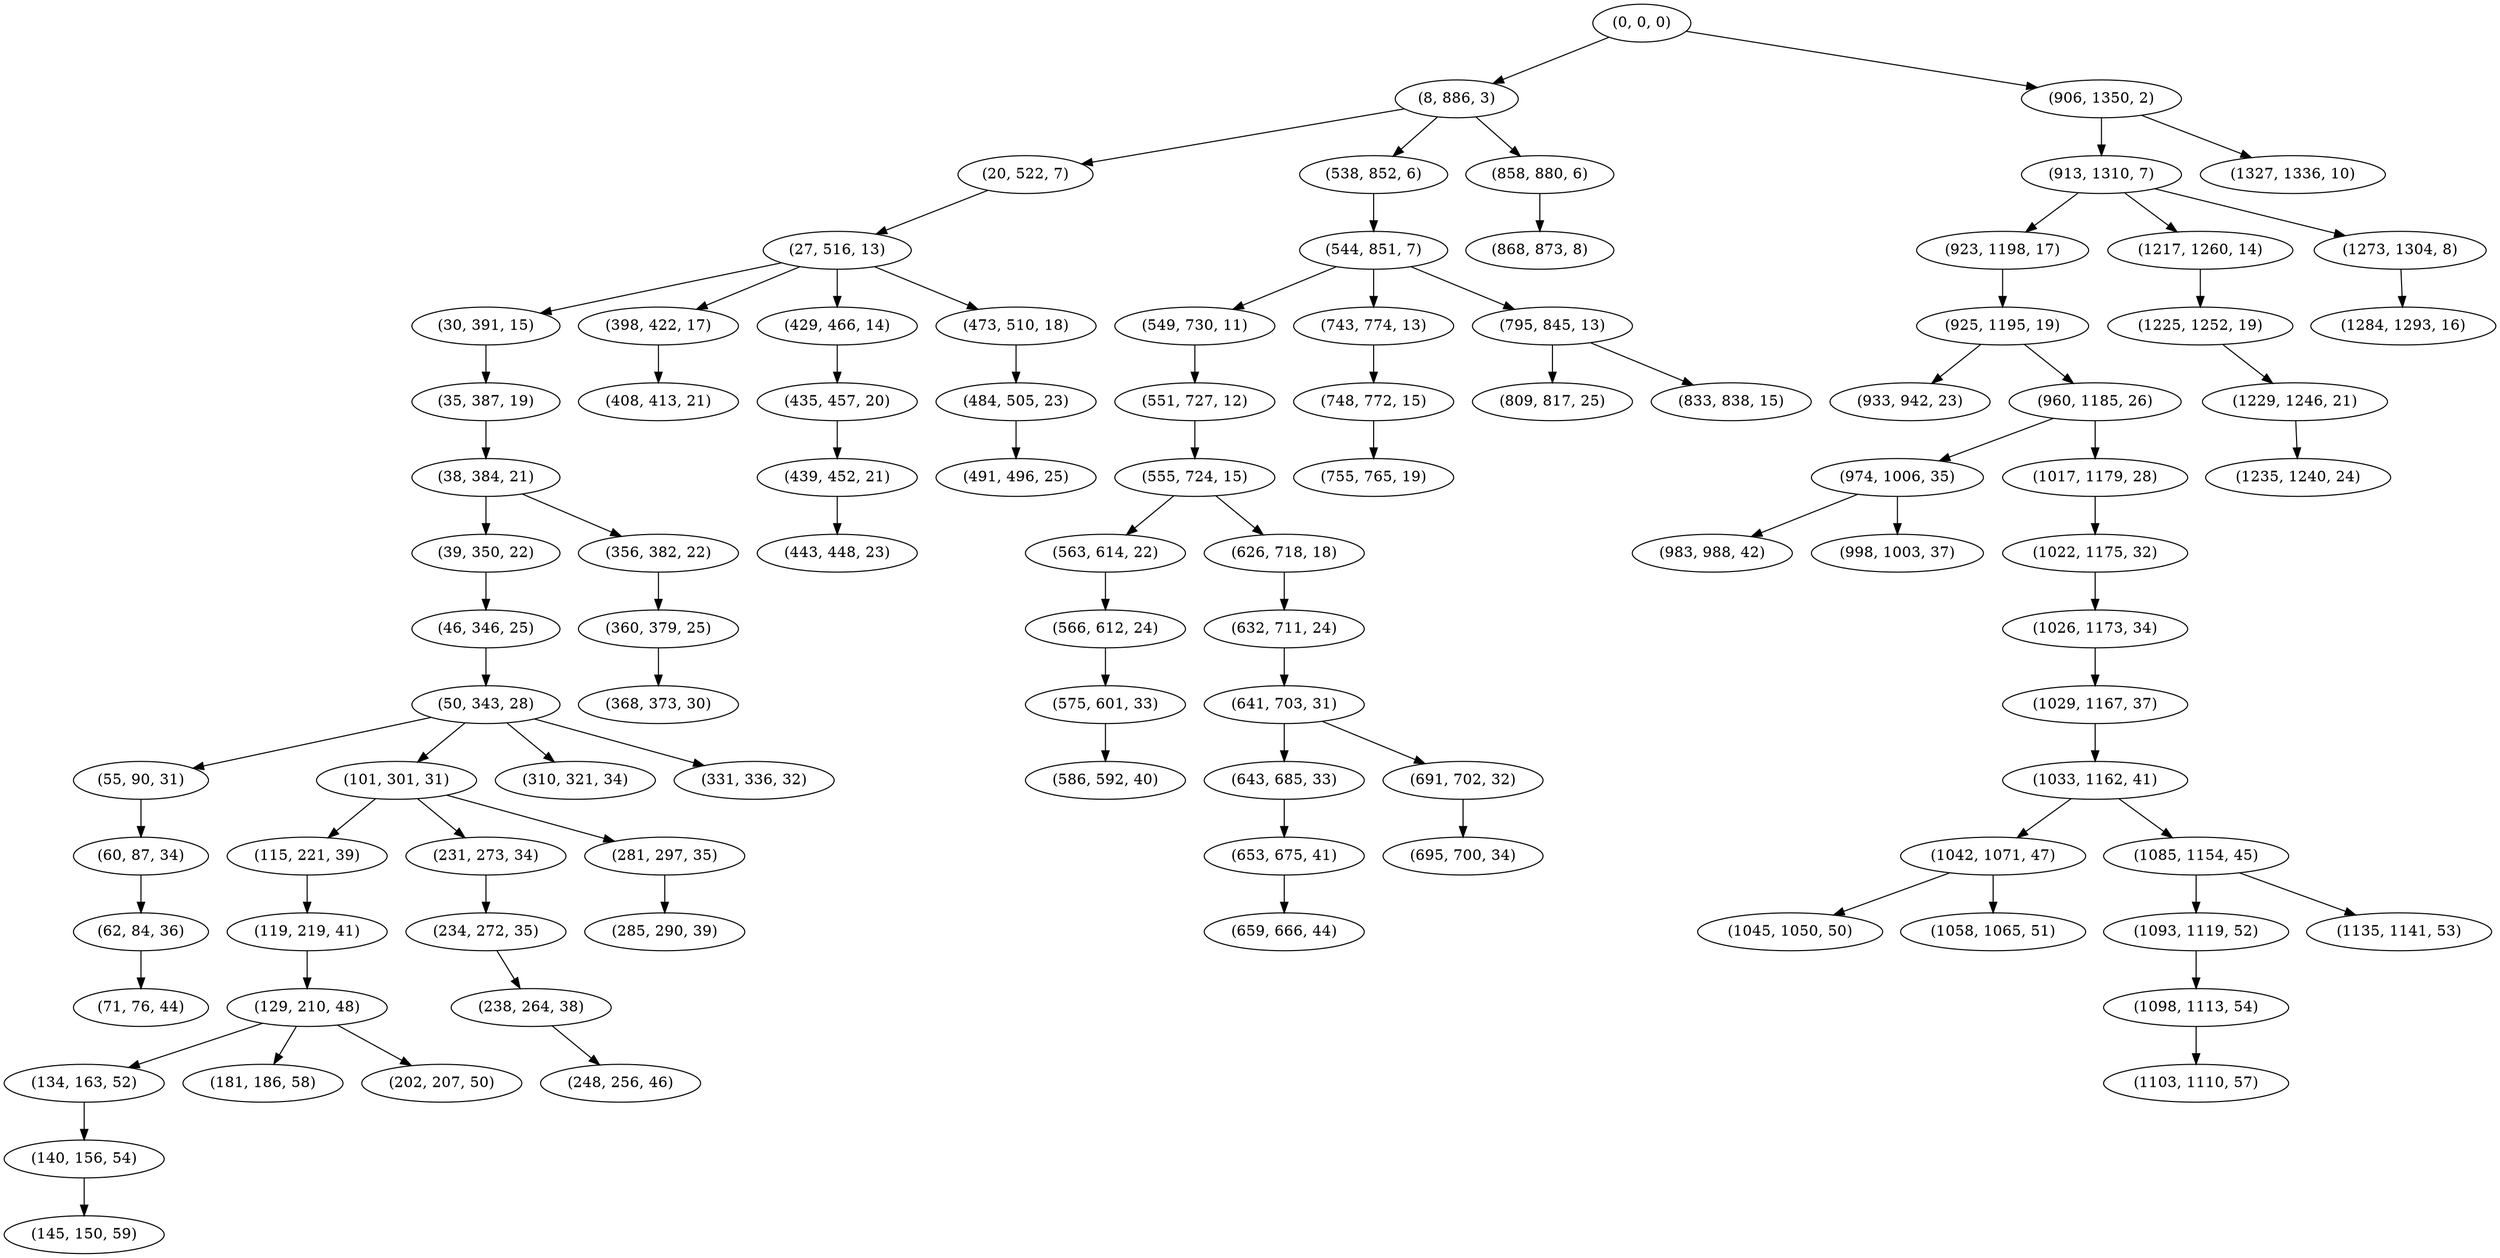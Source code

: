 digraph tree {
    "(0, 0, 0)";
    "(8, 886, 3)";
    "(20, 522, 7)";
    "(27, 516, 13)";
    "(30, 391, 15)";
    "(35, 387, 19)";
    "(38, 384, 21)";
    "(39, 350, 22)";
    "(46, 346, 25)";
    "(50, 343, 28)";
    "(55, 90, 31)";
    "(60, 87, 34)";
    "(62, 84, 36)";
    "(71, 76, 44)";
    "(101, 301, 31)";
    "(115, 221, 39)";
    "(119, 219, 41)";
    "(129, 210, 48)";
    "(134, 163, 52)";
    "(140, 156, 54)";
    "(145, 150, 59)";
    "(181, 186, 58)";
    "(202, 207, 50)";
    "(231, 273, 34)";
    "(234, 272, 35)";
    "(238, 264, 38)";
    "(248, 256, 46)";
    "(281, 297, 35)";
    "(285, 290, 39)";
    "(310, 321, 34)";
    "(331, 336, 32)";
    "(356, 382, 22)";
    "(360, 379, 25)";
    "(368, 373, 30)";
    "(398, 422, 17)";
    "(408, 413, 21)";
    "(429, 466, 14)";
    "(435, 457, 20)";
    "(439, 452, 21)";
    "(443, 448, 23)";
    "(473, 510, 18)";
    "(484, 505, 23)";
    "(491, 496, 25)";
    "(538, 852, 6)";
    "(544, 851, 7)";
    "(549, 730, 11)";
    "(551, 727, 12)";
    "(555, 724, 15)";
    "(563, 614, 22)";
    "(566, 612, 24)";
    "(575, 601, 33)";
    "(586, 592, 40)";
    "(626, 718, 18)";
    "(632, 711, 24)";
    "(641, 703, 31)";
    "(643, 685, 33)";
    "(653, 675, 41)";
    "(659, 666, 44)";
    "(691, 702, 32)";
    "(695, 700, 34)";
    "(743, 774, 13)";
    "(748, 772, 15)";
    "(755, 765, 19)";
    "(795, 845, 13)";
    "(809, 817, 25)";
    "(833, 838, 15)";
    "(858, 880, 6)";
    "(868, 873, 8)";
    "(906, 1350, 2)";
    "(913, 1310, 7)";
    "(923, 1198, 17)";
    "(925, 1195, 19)";
    "(933, 942, 23)";
    "(960, 1185, 26)";
    "(974, 1006, 35)";
    "(983, 988, 42)";
    "(998, 1003, 37)";
    "(1017, 1179, 28)";
    "(1022, 1175, 32)";
    "(1026, 1173, 34)";
    "(1029, 1167, 37)";
    "(1033, 1162, 41)";
    "(1042, 1071, 47)";
    "(1045, 1050, 50)";
    "(1058, 1065, 51)";
    "(1085, 1154, 45)";
    "(1093, 1119, 52)";
    "(1098, 1113, 54)";
    "(1103, 1110, 57)";
    "(1135, 1141, 53)";
    "(1217, 1260, 14)";
    "(1225, 1252, 19)";
    "(1229, 1246, 21)";
    "(1235, 1240, 24)";
    "(1273, 1304, 8)";
    "(1284, 1293, 16)";
    "(1327, 1336, 10)";
    "(0, 0, 0)" -> "(8, 886, 3)";
    "(0, 0, 0)" -> "(906, 1350, 2)";
    "(8, 886, 3)" -> "(20, 522, 7)";
    "(8, 886, 3)" -> "(538, 852, 6)";
    "(8, 886, 3)" -> "(858, 880, 6)";
    "(20, 522, 7)" -> "(27, 516, 13)";
    "(27, 516, 13)" -> "(30, 391, 15)";
    "(27, 516, 13)" -> "(398, 422, 17)";
    "(27, 516, 13)" -> "(429, 466, 14)";
    "(27, 516, 13)" -> "(473, 510, 18)";
    "(30, 391, 15)" -> "(35, 387, 19)";
    "(35, 387, 19)" -> "(38, 384, 21)";
    "(38, 384, 21)" -> "(39, 350, 22)";
    "(38, 384, 21)" -> "(356, 382, 22)";
    "(39, 350, 22)" -> "(46, 346, 25)";
    "(46, 346, 25)" -> "(50, 343, 28)";
    "(50, 343, 28)" -> "(55, 90, 31)";
    "(50, 343, 28)" -> "(101, 301, 31)";
    "(50, 343, 28)" -> "(310, 321, 34)";
    "(50, 343, 28)" -> "(331, 336, 32)";
    "(55, 90, 31)" -> "(60, 87, 34)";
    "(60, 87, 34)" -> "(62, 84, 36)";
    "(62, 84, 36)" -> "(71, 76, 44)";
    "(101, 301, 31)" -> "(115, 221, 39)";
    "(101, 301, 31)" -> "(231, 273, 34)";
    "(101, 301, 31)" -> "(281, 297, 35)";
    "(115, 221, 39)" -> "(119, 219, 41)";
    "(119, 219, 41)" -> "(129, 210, 48)";
    "(129, 210, 48)" -> "(134, 163, 52)";
    "(129, 210, 48)" -> "(181, 186, 58)";
    "(129, 210, 48)" -> "(202, 207, 50)";
    "(134, 163, 52)" -> "(140, 156, 54)";
    "(140, 156, 54)" -> "(145, 150, 59)";
    "(231, 273, 34)" -> "(234, 272, 35)";
    "(234, 272, 35)" -> "(238, 264, 38)";
    "(238, 264, 38)" -> "(248, 256, 46)";
    "(281, 297, 35)" -> "(285, 290, 39)";
    "(356, 382, 22)" -> "(360, 379, 25)";
    "(360, 379, 25)" -> "(368, 373, 30)";
    "(398, 422, 17)" -> "(408, 413, 21)";
    "(429, 466, 14)" -> "(435, 457, 20)";
    "(435, 457, 20)" -> "(439, 452, 21)";
    "(439, 452, 21)" -> "(443, 448, 23)";
    "(473, 510, 18)" -> "(484, 505, 23)";
    "(484, 505, 23)" -> "(491, 496, 25)";
    "(538, 852, 6)" -> "(544, 851, 7)";
    "(544, 851, 7)" -> "(549, 730, 11)";
    "(544, 851, 7)" -> "(743, 774, 13)";
    "(544, 851, 7)" -> "(795, 845, 13)";
    "(549, 730, 11)" -> "(551, 727, 12)";
    "(551, 727, 12)" -> "(555, 724, 15)";
    "(555, 724, 15)" -> "(563, 614, 22)";
    "(555, 724, 15)" -> "(626, 718, 18)";
    "(563, 614, 22)" -> "(566, 612, 24)";
    "(566, 612, 24)" -> "(575, 601, 33)";
    "(575, 601, 33)" -> "(586, 592, 40)";
    "(626, 718, 18)" -> "(632, 711, 24)";
    "(632, 711, 24)" -> "(641, 703, 31)";
    "(641, 703, 31)" -> "(643, 685, 33)";
    "(641, 703, 31)" -> "(691, 702, 32)";
    "(643, 685, 33)" -> "(653, 675, 41)";
    "(653, 675, 41)" -> "(659, 666, 44)";
    "(691, 702, 32)" -> "(695, 700, 34)";
    "(743, 774, 13)" -> "(748, 772, 15)";
    "(748, 772, 15)" -> "(755, 765, 19)";
    "(795, 845, 13)" -> "(809, 817, 25)";
    "(795, 845, 13)" -> "(833, 838, 15)";
    "(858, 880, 6)" -> "(868, 873, 8)";
    "(906, 1350, 2)" -> "(913, 1310, 7)";
    "(906, 1350, 2)" -> "(1327, 1336, 10)";
    "(913, 1310, 7)" -> "(923, 1198, 17)";
    "(913, 1310, 7)" -> "(1217, 1260, 14)";
    "(913, 1310, 7)" -> "(1273, 1304, 8)";
    "(923, 1198, 17)" -> "(925, 1195, 19)";
    "(925, 1195, 19)" -> "(933, 942, 23)";
    "(925, 1195, 19)" -> "(960, 1185, 26)";
    "(960, 1185, 26)" -> "(974, 1006, 35)";
    "(960, 1185, 26)" -> "(1017, 1179, 28)";
    "(974, 1006, 35)" -> "(983, 988, 42)";
    "(974, 1006, 35)" -> "(998, 1003, 37)";
    "(1017, 1179, 28)" -> "(1022, 1175, 32)";
    "(1022, 1175, 32)" -> "(1026, 1173, 34)";
    "(1026, 1173, 34)" -> "(1029, 1167, 37)";
    "(1029, 1167, 37)" -> "(1033, 1162, 41)";
    "(1033, 1162, 41)" -> "(1042, 1071, 47)";
    "(1033, 1162, 41)" -> "(1085, 1154, 45)";
    "(1042, 1071, 47)" -> "(1045, 1050, 50)";
    "(1042, 1071, 47)" -> "(1058, 1065, 51)";
    "(1085, 1154, 45)" -> "(1093, 1119, 52)";
    "(1085, 1154, 45)" -> "(1135, 1141, 53)";
    "(1093, 1119, 52)" -> "(1098, 1113, 54)";
    "(1098, 1113, 54)" -> "(1103, 1110, 57)";
    "(1217, 1260, 14)" -> "(1225, 1252, 19)";
    "(1225, 1252, 19)" -> "(1229, 1246, 21)";
    "(1229, 1246, 21)" -> "(1235, 1240, 24)";
    "(1273, 1304, 8)" -> "(1284, 1293, 16)";
}
